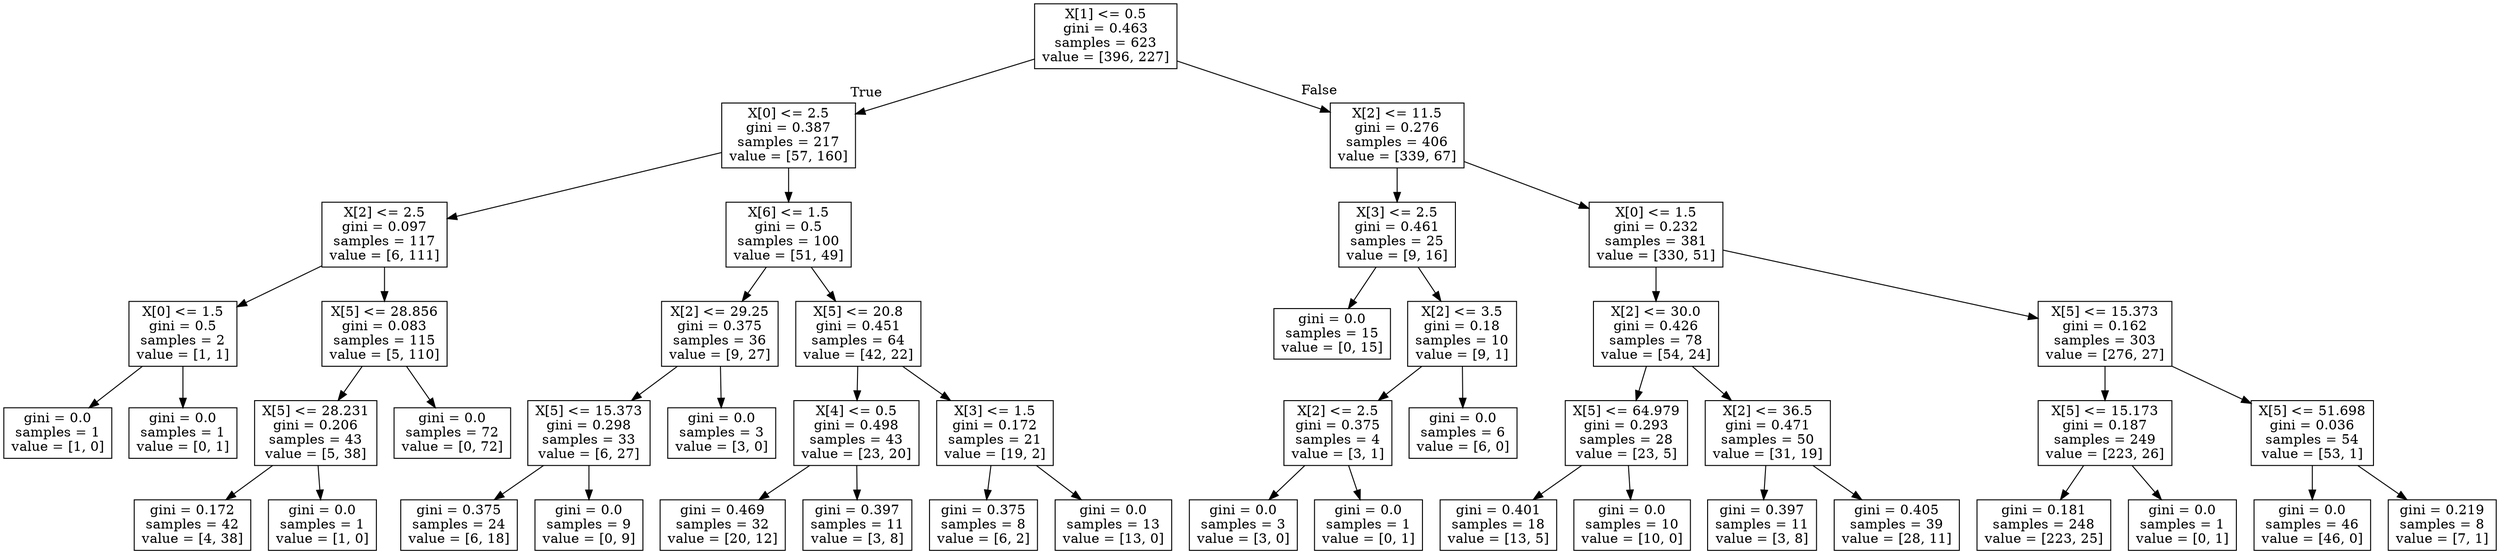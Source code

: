 digraph Tree {
node [shape=box] ;
0 [label="X[1] <= 0.5\ngini = 0.463\nsamples = 623\nvalue = [396, 227]"] ;
1 [label="X[0] <= 2.5\ngini = 0.387\nsamples = 217\nvalue = [57, 160]"] ;
0 -> 1 [labeldistance=2.5, labelangle=45, headlabel="True"] ;
2 [label="X[2] <= 2.5\ngini = 0.097\nsamples = 117\nvalue = [6, 111]"] ;
1 -> 2 ;
3 [label="X[0] <= 1.5\ngini = 0.5\nsamples = 2\nvalue = [1, 1]"] ;
2 -> 3 ;
4 [label="gini = 0.0\nsamples = 1\nvalue = [1, 0]"] ;
3 -> 4 ;
5 [label="gini = 0.0\nsamples = 1\nvalue = [0, 1]"] ;
3 -> 5 ;
6 [label="X[5] <= 28.856\ngini = 0.083\nsamples = 115\nvalue = [5, 110]"] ;
2 -> 6 ;
7 [label="X[5] <= 28.231\ngini = 0.206\nsamples = 43\nvalue = [5, 38]"] ;
6 -> 7 ;
8 [label="gini = 0.172\nsamples = 42\nvalue = [4, 38]"] ;
7 -> 8 ;
9 [label="gini = 0.0\nsamples = 1\nvalue = [1, 0]"] ;
7 -> 9 ;
10 [label="gini = 0.0\nsamples = 72\nvalue = [0, 72]"] ;
6 -> 10 ;
11 [label="X[6] <= 1.5\ngini = 0.5\nsamples = 100\nvalue = [51, 49]"] ;
1 -> 11 ;
12 [label="X[2] <= 29.25\ngini = 0.375\nsamples = 36\nvalue = [9, 27]"] ;
11 -> 12 ;
13 [label="X[5] <= 15.373\ngini = 0.298\nsamples = 33\nvalue = [6, 27]"] ;
12 -> 13 ;
14 [label="gini = 0.375\nsamples = 24\nvalue = [6, 18]"] ;
13 -> 14 ;
15 [label="gini = 0.0\nsamples = 9\nvalue = [0, 9]"] ;
13 -> 15 ;
16 [label="gini = 0.0\nsamples = 3\nvalue = [3, 0]"] ;
12 -> 16 ;
17 [label="X[5] <= 20.8\ngini = 0.451\nsamples = 64\nvalue = [42, 22]"] ;
11 -> 17 ;
18 [label="X[4] <= 0.5\ngini = 0.498\nsamples = 43\nvalue = [23, 20]"] ;
17 -> 18 ;
19 [label="gini = 0.469\nsamples = 32\nvalue = [20, 12]"] ;
18 -> 19 ;
20 [label="gini = 0.397\nsamples = 11\nvalue = [3, 8]"] ;
18 -> 20 ;
21 [label="X[3] <= 1.5\ngini = 0.172\nsamples = 21\nvalue = [19, 2]"] ;
17 -> 21 ;
22 [label="gini = 0.375\nsamples = 8\nvalue = [6, 2]"] ;
21 -> 22 ;
23 [label="gini = 0.0\nsamples = 13\nvalue = [13, 0]"] ;
21 -> 23 ;
24 [label="X[2] <= 11.5\ngini = 0.276\nsamples = 406\nvalue = [339, 67]"] ;
0 -> 24 [labeldistance=2.5, labelangle=-45, headlabel="False"] ;
25 [label="X[3] <= 2.5\ngini = 0.461\nsamples = 25\nvalue = [9, 16]"] ;
24 -> 25 ;
26 [label="gini = 0.0\nsamples = 15\nvalue = [0, 15]"] ;
25 -> 26 ;
27 [label="X[2] <= 3.5\ngini = 0.18\nsamples = 10\nvalue = [9, 1]"] ;
25 -> 27 ;
28 [label="X[2] <= 2.5\ngini = 0.375\nsamples = 4\nvalue = [3, 1]"] ;
27 -> 28 ;
29 [label="gini = 0.0\nsamples = 3\nvalue = [3, 0]"] ;
28 -> 29 ;
30 [label="gini = 0.0\nsamples = 1\nvalue = [0, 1]"] ;
28 -> 30 ;
31 [label="gini = 0.0\nsamples = 6\nvalue = [6, 0]"] ;
27 -> 31 ;
32 [label="X[0] <= 1.5\ngini = 0.232\nsamples = 381\nvalue = [330, 51]"] ;
24 -> 32 ;
33 [label="X[2] <= 30.0\ngini = 0.426\nsamples = 78\nvalue = [54, 24]"] ;
32 -> 33 ;
34 [label="X[5] <= 64.979\ngini = 0.293\nsamples = 28\nvalue = [23, 5]"] ;
33 -> 34 ;
35 [label="gini = 0.401\nsamples = 18\nvalue = [13, 5]"] ;
34 -> 35 ;
36 [label="gini = 0.0\nsamples = 10\nvalue = [10, 0]"] ;
34 -> 36 ;
37 [label="X[2] <= 36.5\ngini = 0.471\nsamples = 50\nvalue = [31, 19]"] ;
33 -> 37 ;
38 [label="gini = 0.397\nsamples = 11\nvalue = [3, 8]"] ;
37 -> 38 ;
39 [label="gini = 0.405\nsamples = 39\nvalue = [28, 11]"] ;
37 -> 39 ;
40 [label="X[5] <= 15.373\ngini = 0.162\nsamples = 303\nvalue = [276, 27]"] ;
32 -> 40 ;
41 [label="X[5] <= 15.173\ngini = 0.187\nsamples = 249\nvalue = [223, 26]"] ;
40 -> 41 ;
42 [label="gini = 0.181\nsamples = 248\nvalue = [223, 25]"] ;
41 -> 42 ;
43 [label="gini = 0.0\nsamples = 1\nvalue = [0, 1]"] ;
41 -> 43 ;
44 [label="X[5] <= 51.698\ngini = 0.036\nsamples = 54\nvalue = [53, 1]"] ;
40 -> 44 ;
45 [label="gini = 0.0\nsamples = 46\nvalue = [46, 0]"] ;
44 -> 45 ;
46 [label="gini = 0.219\nsamples = 8\nvalue = [7, 1]"] ;
44 -> 46 ;
}